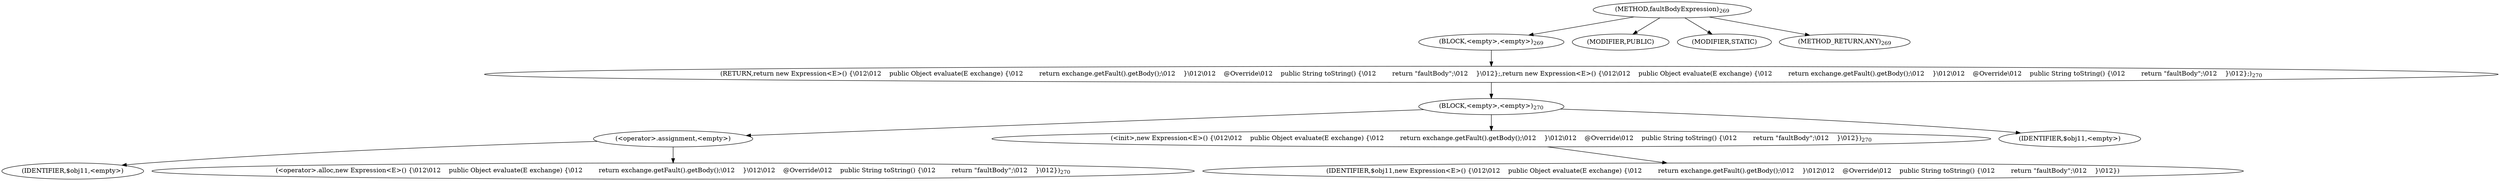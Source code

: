 digraph "faultBodyExpression" {  
"183" [label = <(METHOD,faultBodyExpression)<SUB>269</SUB>> ]
"184" [label = <(BLOCK,&lt;empty&gt;,&lt;empty&gt;)<SUB>269</SUB>> ]
"185" [label = <(RETURN,return new Expression&lt;E&gt;() {\012\012    public Object evaluate(E exchange) {\012        return exchange.getFault().getBody();\012    }\012\012    @Override\012    public String toString() {\012        return &quot;faultBody&quot;;\012    }\012};,return new Expression&lt;E&gt;() {\012\012    public Object evaluate(E exchange) {\012        return exchange.getFault().getBody();\012    }\012\012    @Override\012    public String toString() {\012        return &quot;faultBody&quot;;\012    }\012};)<SUB>270</SUB>> ]
"186" [label = <(BLOCK,&lt;empty&gt;,&lt;empty&gt;)<SUB>270</SUB>> ]
"187" [label = <(&lt;operator&gt;.assignment,&lt;empty&gt;)> ]
"188" [label = <(IDENTIFIER,$obj11,&lt;empty&gt;)> ]
"189" [label = <(&lt;operator&gt;.alloc,new Expression&lt;E&gt;() {\012\012    public Object evaluate(E exchange) {\012        return exchange.getFault().getBody();\012    }\012\012    @Override\012    public String toString() {\012        return &quot;faultBody&quot;;\012    }\012})<SUB>270</SUB>> ]
"190" [label = <(&lt;init&gt;,new Expression&lt;E&gt;() {\012\012    public Object evaluate(E exchange) {\012        return exchange.getFault().getBody();\012    }\012\012    @Override\012    public String toString() {\012        return &quot;faultBody&quot;;\012    }\012})<SUB>270</SUB>> ]
"191" [label = <(IDENTIFIER,$obj11,new Expression&lt;E&gt;() {\012\012    public Object evaluate(E exchange) {\012        return exchange.getFault().getBody();\012    }\012\012    @Override\012    public String toString() {\012        return &quot;faultBody&quot;;\012    }\012})> ]
"192" [label = <(IDENTIFIER,$obj11,&lt;empty&gt;)> ]
"193" [label = <(MODIFIER,PUBLIC)> ]
"194" [label = <(MODIFIER,STATIC)> ]
"195" [label = <(METHOD_RETURN,ANY)<SUB>269</SUB>> ]
  "183" -> "184" 
  "183" -> "193" 
  "183" -> "194" 
  "183" -> "195" 
  "184" -> "185" 
  "185" -> "186" 
  "186" -> "187" 
  "186" -> "190" 
  "186" -> "192" 
  "187" -> "188" 
  "187" -> "189" 
  "190" -> "191" 
}
